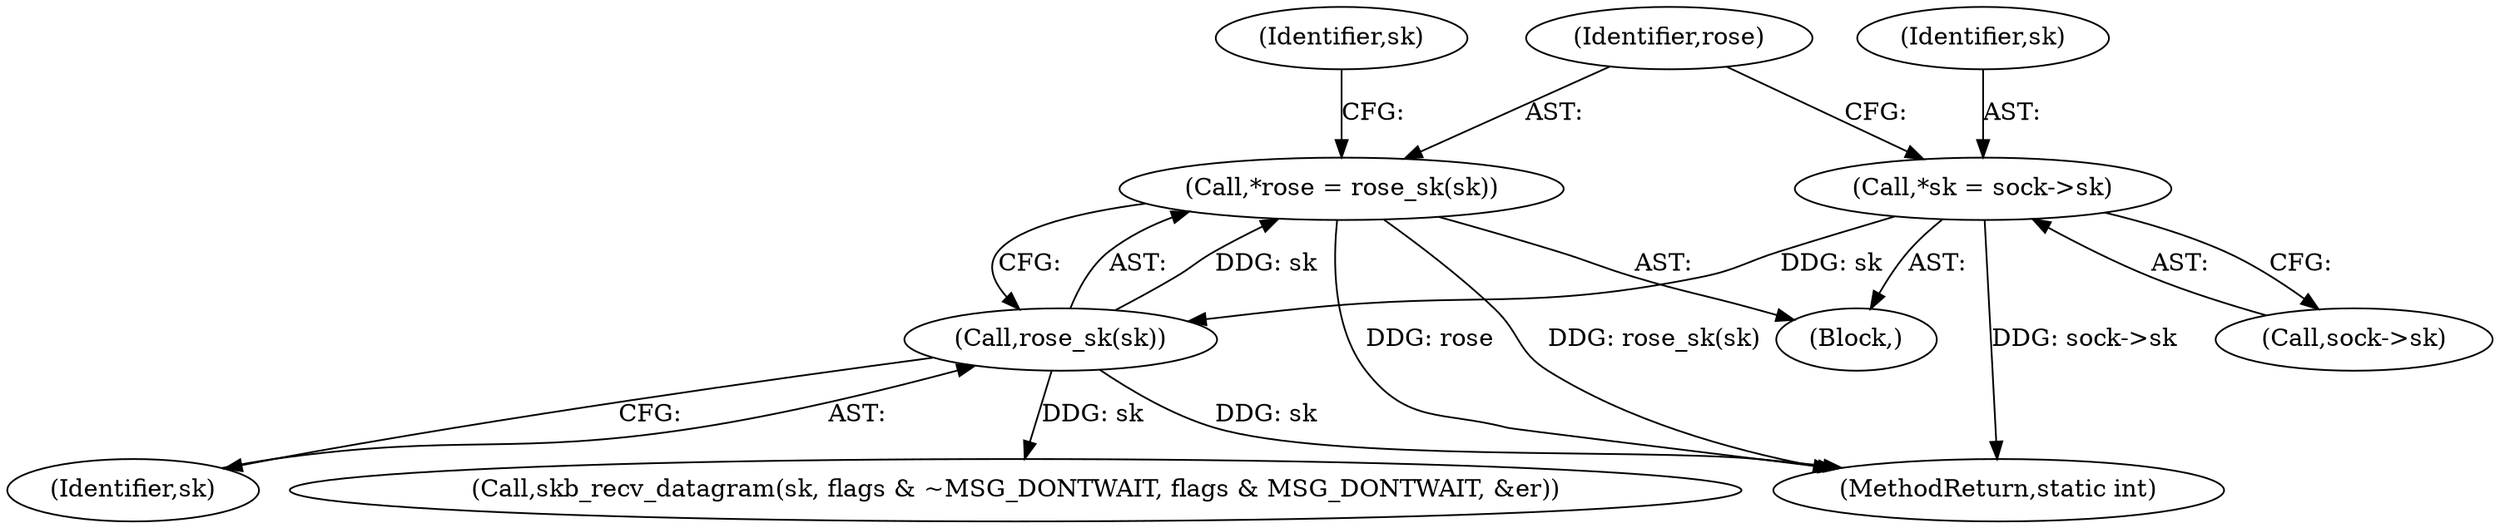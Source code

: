 digraph "0_linux_f3d3342602f8bcbf37d7c46641cb9bca7618eb1c_28@pointer" {
"1000116" [label="(Call,*rose = rose_sk(sk))"];
"1000118" [label="(Call,rose_sk(sk))"];
"1000110" [label="(Call,*sk = sock->sk)"];
"1000117" [label="(Identifier,rose)"];
"1000112" [label="(Call,sock->sk)"];
"1000139" [label="(Call,skb_recv_datagram(sk, flags & ~MSG_DONTWAIT, flags & MSG_DONTWAIT, &er))"];
"1000329" [label="(MethodReturn,static int)"];
"1000116" [label="(Call,*rose = rose_sk(sk))"];
"1000129" [label="(Identifier,sk)"];
"1000119" [label="(Identifier,sk)"];
"1000111" [label="(Identifier,sk)"];
"1000110" [label="(Call,*sk = sock->sk)"];
"1000118" [label="(Call,rose_sk(sk))"];
"1000108" [label="(Block,)"];
"1000116" -> "1000108"  [label="AST: "];
"1000116" -> "1000118"  [label="CFG: "];
"1000117" -> "1000116"  [label="AST: "];
"1000118" -> "1000116"  [label="AST: "];
"1000129" -> "1000116"  [label="CFG: "];
"1000116" -> "1000329"  [label="DDG: rose"];
"1000116" -> "1000329"  [label="DDG: rose_sk(sk)"];
"1000118" -> "1000116"  [label="DDG: sk"];
"1000118" -> "1000119"  [label="CFG: "];
"1000119" -> "1000118"  [label="AST: "];
"1000118" -> "1000329"  [label="DDG: sk"];
"1000110" -> "1000118"  [label="DDG: sk"];
"1000118" -> "1000139"  [label="DDG: sk"];
"1000110" -> "1000108"  [label="AST: "];
"1000110" -> "1000112"  [label="CFG: "];
"1000111" -> "1000110"  [label="AST: "];
"1000112" -> "1000110"  [label="AST: "];
"1000117" -> "1000110"  [label="CFG: "];
"1000110" -> "1000329"  [label="DDG: sock->sk"];
}

